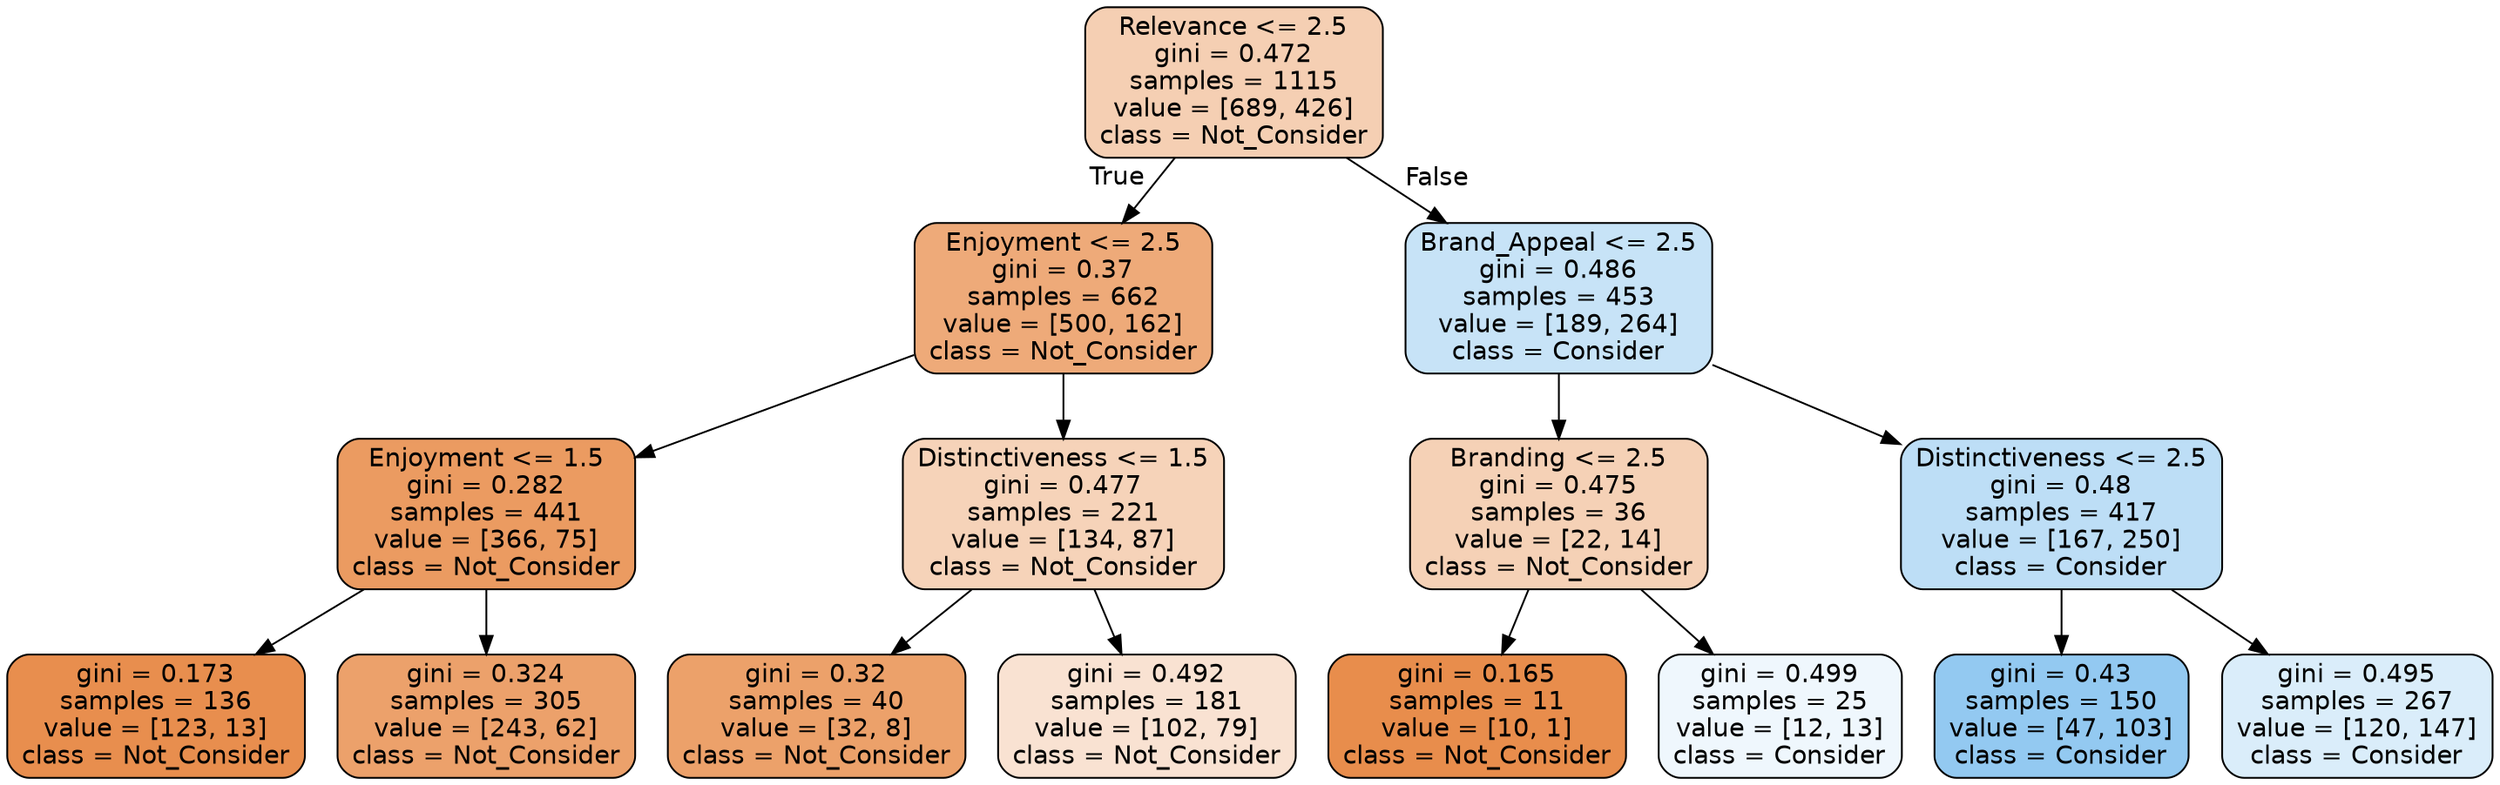 digraph Tree {
node [shape=box, style="filled, rounded", color="black", fontname=helvetica] ;
edge [fontname=helvetica] ;
0 [label="Relevance <= 2.5\ngini = 0.472\nsamples = 1115\nvalue = [689, 426]\nclass = Not_Consider", fillcolor="#e5813961"] ;
1 [label="Enjoyment <= 2.5\ngini = 0.37\nsamples = 662\nvalue = [500, 162]\nclass = Not_Consider", fillcolor="#e58139ac"] ;
0 -> 1 [labeldistance=2.5, labelangle=45, headlabel="True"] ;
2 [label="Enjoyment <= 1.5\ngini = 0.282\nsamples = 441\nvalue = [366, 75]\nclass = Not_Consider", fillcolor="#e58139cb"] ;
1 -> 2 ;
3 [label="gini = 0.173\nsamples = 136\nvalue = [123, 13]\nclass = Not_Consider", fillcolor="#e58139e4"] ;
2 -> 3 ;
4 [label="gini = 0.324\nsamples = 305\nvalue = [243, 62]\nclass = Not_Consider", fillcolor="#e58139be"] ;
2 -> 4 ;
5 [label="Distinctiveness <= 1.5\ngini = 0.477\nsamples = 221\nvalue = [134, 87]\nclass = Not_Consider", fillcolor="#e5813959"] ;
1 -> 5 ;
6 [label="gini = 0.32\nsamples = 40\nvalue = [32, 8]\nclass = Not_Consider", fillcolor="#e58139bf"] ;
5 -> 6 ;
7 [label="gini = 0.492\nsamples = 181\nvalue = [102, 79]\nclass = Not_Consider", fillcolor="#e581393a"] ;
5 -> 7 ;
8 [label="Brand_Appeal <= 2.5\ngini = 0.486\nsamples = 453\nvalue = [189, 264]\nclass = Consider", fillcolor="#399de548"] ;
0 -> 8 [labeldistance=2.5, labelangle=-45, headlabel="False"] ;
9 [label="Branding <= 2.5\ngini = 0.475\nsamples = 36\nvalue = [22, 14]\nclass = Not_Consider", fillcolor="#e581395d"] ;
8 -> 9 ;
10 [label="gini = 0.165\nsamples = 11\nvalue = [10, 1]\nclass = Not_Consider", fillcolor="#e58139e6"] ;
9 -> 10 ;
11 [label="gini = 0.499\nsamples = 25\nvalue = [12, 13]\nclass = Consider", fillcolor="#399de514"] ;
9 -> 11 ;
12 [label="Distinctiveness <= 2.5\ngini = 0.48\nsamples = 417\nvalue = [167, 250]\nclass = Consider", fillcolor="#399de555"] ;
8 -> 12 ;
13 [label="gini = 0.43\nsamples = 150\nvalue = [47, 103]\nclass = Consider", fillcolor="#399de58b"] ;
12 -> 13 ;
14 [label="gini = 0.495\nsamples = 267\nvalue = [120, 147]\nclass = Consider", fillcolor="#399de52f"] ;
12 -> 14 ;
}